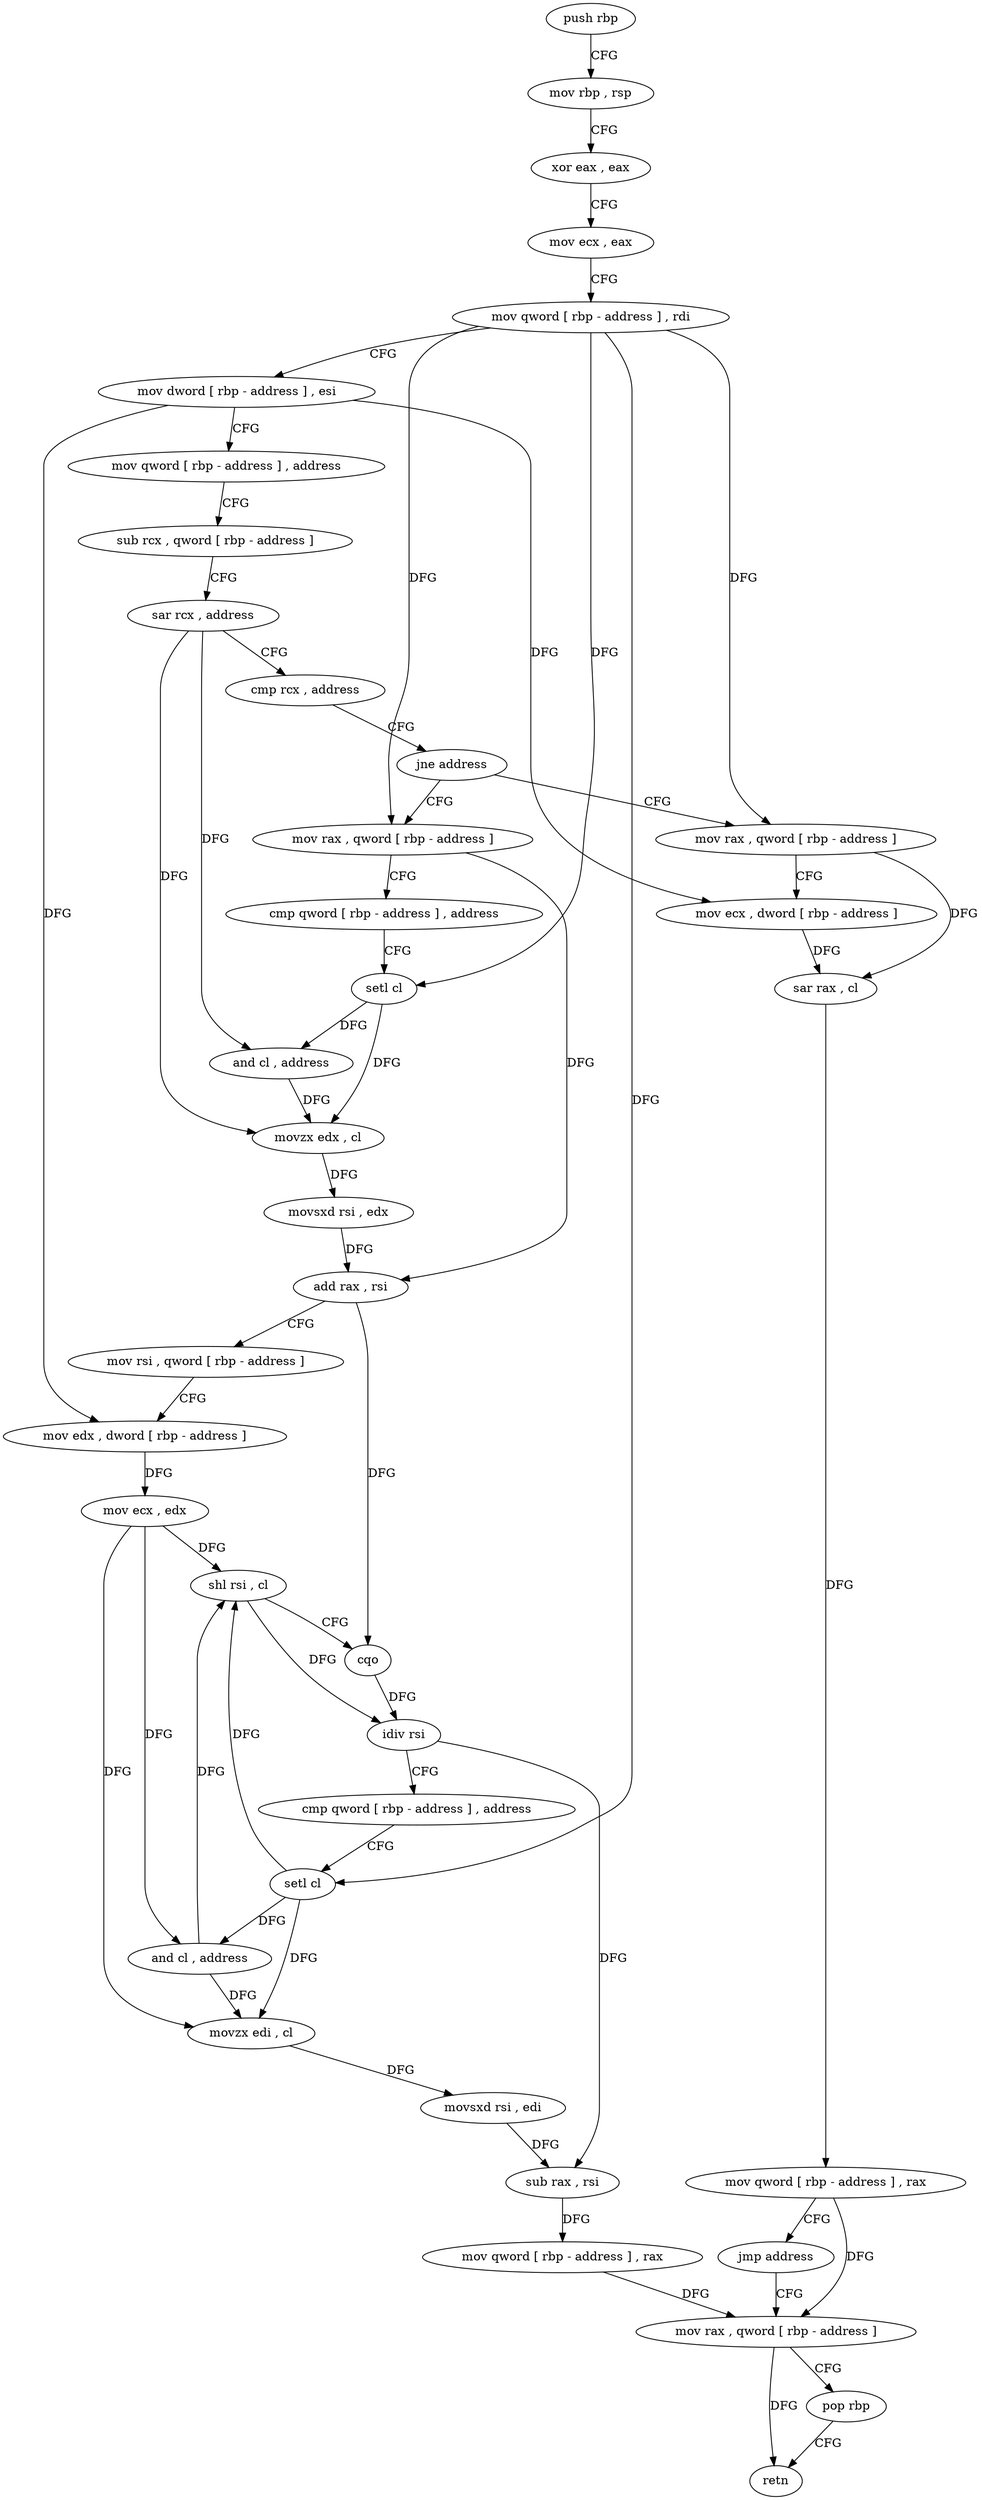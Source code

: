 digraph "func" {
"4322512" [label = "push rbp" ]
"4322513" [label = "mov rbp , rsp" ]
"4322516" [label = "xor eax , eax" ]
"4322518" [label = "mov ecx , eax" ]
"4322520" [label = "mov qword [ rbp - address ] , rdi" ]
"4322524" [label = "mov dword [ rbp - address ] , esi" ]
"4322527" [label = "mov qword [ rbp - address ] , address" ]
"4322535" [label = "sub rcx , qword [ rbp - address ]" ]
"4322539" [label = "sar rcx , address" ]
"4322543" [label = "cmp rcx , address" ]
"4322547" [label = "jne address" ]
"4322572" [label = "mov rax , qword [ rbp - address ]" ]
"4322553" [label = "mov rax , qword [ rbp - address ]" ]
"4322576" [label = "cmp qword [ rbp - address ] , address" ]
"4322581" [label = "setl cl" ]
"4322584" [label = "and cl , address" ]
"4322587" [label = "movzx edx , cl" ]
"4322590" [label = "movsxd rsi , edx" ]
"4322593" [label = "add rax , rsi" ]
"4322596" [label = "mov rsi , qword [ rbp - address ]" ]
"4322600" [label = "mov edx , dword [ rbp - address ]" ]
"4322603" [label = "mov ecx , edx" ]
"4322605" [label = "shl rsi , cl" ]
"4322608" [label = "cqo" ]
"4322610" [label = "idiv rsi" ]
"4322613" [label = "cmp qword [ rbp - address ] , address" ]
"4322618" [label = "setl cl" ]
"4322621" [label = "and cl , address" ]
"4322624" [label = "movzx edi , cl" ]
"4322627" [label = "movsxd rsi , edi" ]
"4322630" [label = "sub rax , rsi" ]
"4322633" [label = "mov qword [ rbp - address ] , rax" ]
"4322637" [label = "mov rax , qword [ rbp - address ]" ]
"4322557" [label = "mov ecx , dword [ rbp - address ]" ]
"4322560" [label = "sar rax , cl" ]
"4322563" [label = "mov qword [ rbp - address ] , rax" ]
"4322567" [label = "jmp address" ]
"4322641" [label = "pop rbp" ]
"4322642" [label = "retn" ]
"4322512" -> "4322513" [ label = "CFG" ]
"4322513" -> "4322516" [ label = "CFG" ]
"4322516" -> "4322518" [ label = "CFG" ]
"4322518" -> "4322520" [ label = "CFG" ]
"4322520" -> "4322524" [ label = "CFG" ]
"4322520" -> "4322572" [ label = "DFG" ]
"4322520" -> "4322581" [ label = "DFG" ]
"4322520" -> "4322618" [ label = "DFG" ]
"4322520" -> "4322553" [ label = "DFG" ]
"4322524" -> "4322527" [ label = "CFG" ]
"4322524" -> "4322600" [ label = "DFG" ]
"4322524" -> "4322557" [ label = "DFG" ]
"4322527" -> "4322535" [ label = "CFG" ]
"4322535" -> "4322539" [ label = "CFG" ]
"4322539" -> "4322543" [ label = "CFG" ]
"4322539" -> "4322584" [ label = "DFG" ]
"4322539" -> "4322587" [ label = "DFG" ]
"4322543" -> "4322547" [ label = "CFG" ]
"4322547" -> "4322572" [ label = "CFG" ]
"4322547" -> "4322553" [ label = "CFG" ]
"4322572" -> "4322576" [ label = "CFG" ]
"4322572" -> "4322593" [ label = "DFG" ]
"4322553" -> "4322557" [ label = "CFG" ]
"4322553" -> "4322560" [ label = "DFG" ]
"4322576" -> "4322581" [ label = "CFG" ]
"4322581" -> "4322584" [ label = "DFG" ]
"4322581" -> "4322587" [ label = "DFG" ]
"4322584" -> "4322587" [ label = "DFG" ]
"4322587" -> "4322590" [ label = "DFG" ]
"4322590" -> "4322593" [ label = "DFG" ]
"4322593" -> "4322596" [ label = "CFG" ]
"4322593" -> "4322608" [ label = "DFG" ]
"4322596" -> "4322600" [ label = "CFG" ]
"4322600" -> "4322603" [ label = "DFG" ]
"4322603" -> "4322605" [ label = "DFG" ]
"4322603" -> "4322621" [ label = "DFG" ]
"4322603" -> "4322624" [ label = "DFG" ]
"4322605" -> "4322608" [ label = "CFG" ]
"4322605" -> "4322610" [ label = "DFG" ]
"4322608" -> "4322610" [ label = "DFG" ]
"4322610" -> "4322613" [ label = "CFG" ]
"4322610" -> "4322630" [ label = "DFG" ]
"4322613" -> "4322618" [ label = "CFG" ]
"4322618" -> "4322621" [ label = "DFG" ]
"4322618" -> "4322605" [ label = "DFG" ]
"4322618" -> "4322624" [ label = "DFG" ]
"4322621" -> "4322624" [ label = "DFG" ]
"4322621" -> "4322605" [ label = "DFG" ]
"4322624" -> "4322627" [ label = "DFG" ]
"4322627" -> "4322630" [ label = "DFG" ]
"4322630" -> "4322633" [ label = "DFG" ]
"4322633" -> "4322637" [ label = "DFG" ]
"4322637" -> "4322641" [ label = "CFG" ]
"4322637" -> "4322642" [ label = "DFG" ]
"4322557" -> "4322560" [ label = "DFG" ]
"4322560" -> "4322563" [ label = "DFG" ]
"4322563" -> "4322567" [ label = "CFG" ]
"4322563" -> "4322637" [ label = "DFG" ]
"4322567" -> "4322637" [ label = "CFG" ]
"4322641" -> "4322642" [ label = "CFG" ]
}
